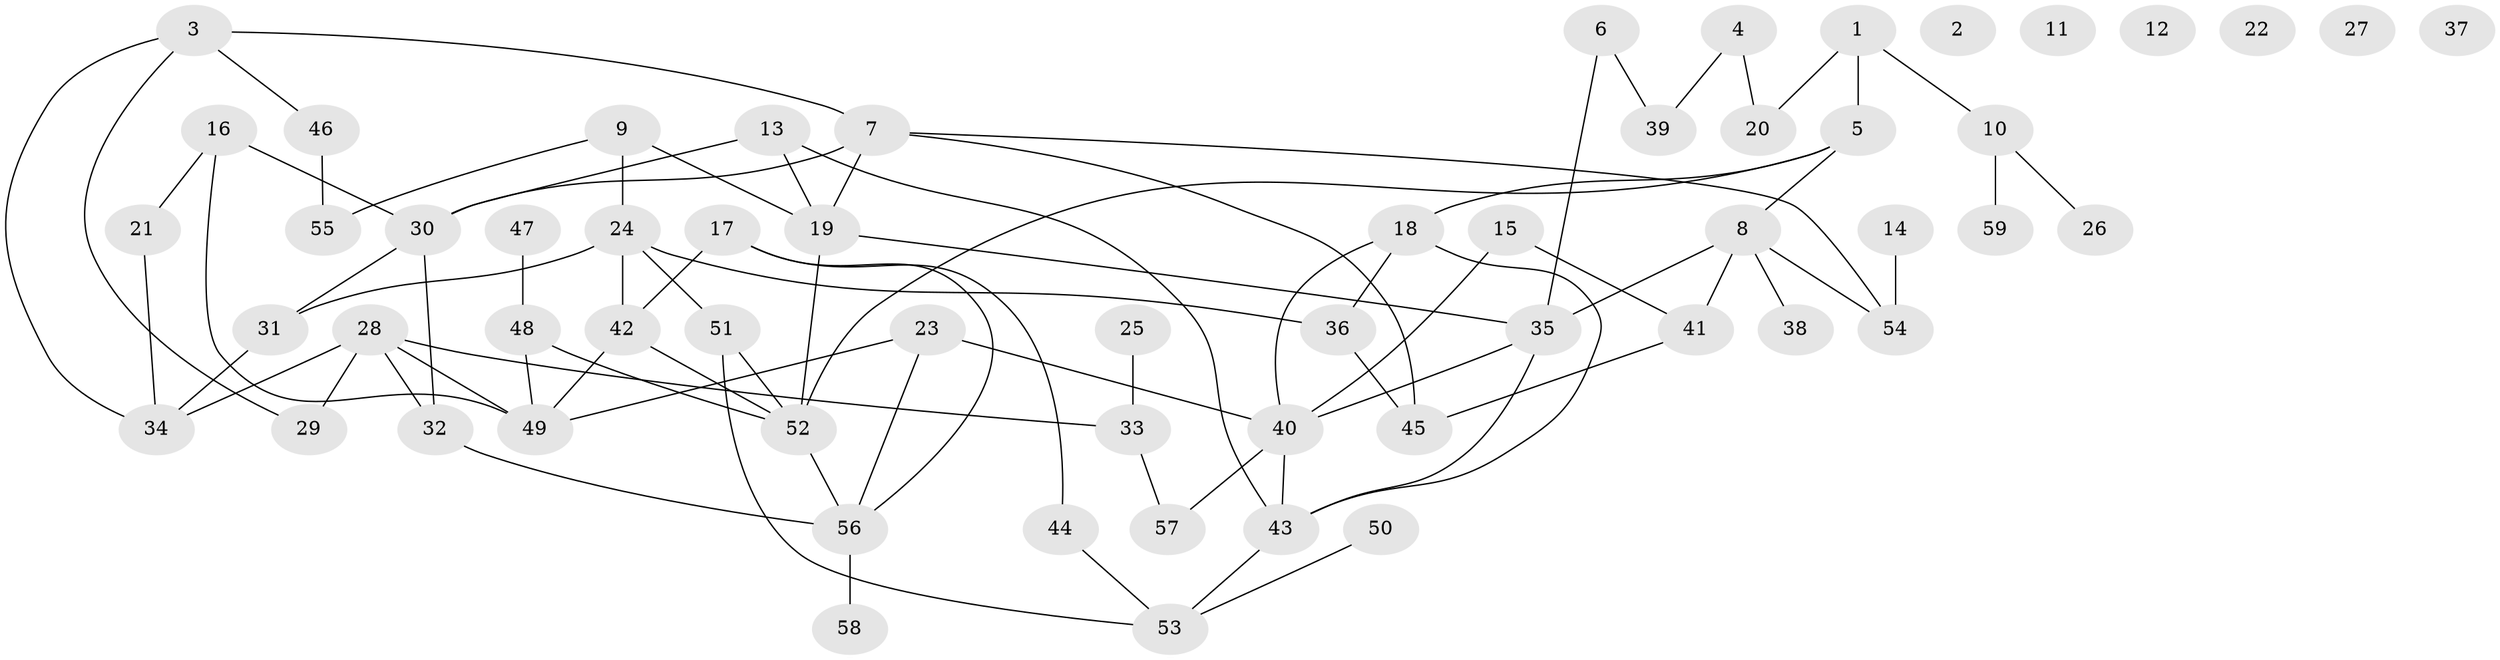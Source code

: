 // coarse degree distribution, {3: 0.125, 0: 0.15, 2: 0.3, 4: 0.1, 8: 0.075, 5: 0.1, 6: 0.075, 1: 0.075}
// Generated by graph-tools (version 1.1) at 2025/41/03/06/25 10:41:24]
// undirected, 59 vertices, 82 edges
graph export_dot {
graph [start="1"]
  node [color=gray90,style=filled];
  1;
  2;
  3;
  4;
  5;
  6;
  7;
  8;
  9;
  10;
  11;
  12;
  13;
  14;
  15;
  16;
  17;
  18;
  19;
  20;
  21;
  22;
  23;
  24;
  25;
  26;
  27;
  28;
  29;
  30;
  31;
  32;
  33;
  34;
  35;
  36;
  37;
  38;
  39;
  40;
  41;
  42;
  43;
  44;
  45;
  46;
  47;
  48;
  49;
  50;
  51;
  52;
  53;
  54;
  55;
  56;
  57;
  58;
  59;
  1 -- 5;
  1 -- 10;
  1 -- 20;
  3 -- 7;
  3 -- 29;
  3 -- 34;
  3 -- 46;
  4 -- 20;
  4 -- 39;
  5 -- 8;
  5 -- 18;
  5 -- 52;
  6 -- 35;
  6 -- 39;
  7 -- 19;
  7 -- 30;
  7 -- 45;
  7 -- 54;
  8 -- 35;
  8 -- 38;
  8 -- 41;
  8 -- 54;
  9 -- 19;
  9 -- 24;
  9 -- 55;
  10 -- 26;
  10 -- 59;
  13 -- 19;
  13 -- 30;
  13 -- 43;
  14 -- 54;
  15 -- 40;
  15 -- 41;
  16 -- 21;
  16 -- 30;
  16 -- 49;
  17 -- 42;
  17 -- 44;
  17 -- 56;
  18 -- 36;
  18 -- 40;
  18 -- 43;
  19 -- 35;
  19 -- 52;
  21 -- 34;
  23 -- 40;
  23 -- 49;
  23 -- 56;
  24 -- 31;
  24 -- 36;
  24 -- 42;
  24 -- 51;
  25 -- 33;
  28 -- 29;
  28 -- 32;
  28 -- 33;
  28 -- 34;
  28 -- 49;
  30 -- 31;
  30 -- 32;
  31 -- 34;
  32 -- 56;
  33 -- 57;
  35 -- 40;
  35 -- 43;
  36 -- 45;
  40 -- 43;
  40 -- 57;
  41 -- 45;
  42 -- 49;
  42 -- 52;
  43 -- 53;
  44 -- 53;
  46 -- 55;
  47 -- 48;
  48 -- 49;
  48 -- 52;
  50 -- 53;
  51 -- 52;
  51 -- 53;
  52 -- 56;
  56 -- 58;
}
